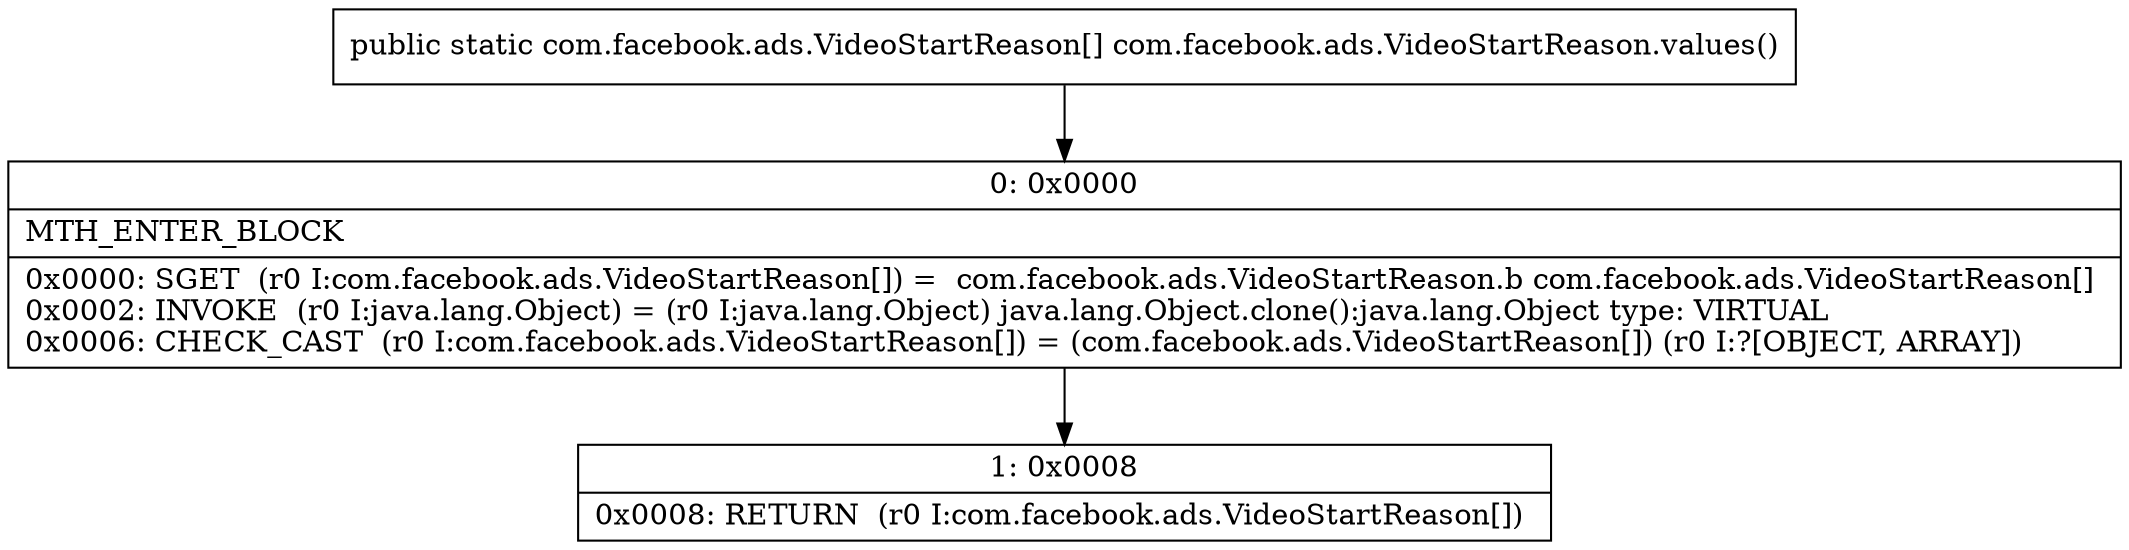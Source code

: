 digraph "CFG forcom.facebook.ads.VideoStartReason.values()[Lcom\/facebook\/ads\/VideoStartReason;" {
Node_0 [shape=record,label="{0\:\ 0x0000|MTH_ENTER_BLOCK\l|0x0000: SGET  (r0 I:com.facebook.ads.VideoStartReason[]) =  com.facebook.ads.VideoStartReason.b com.facebook.ads.VideoStartReason[] \l0x0002: INVOKE  (r0 I:java.lang.Object) = (r0 I:java.lang.Object) java.lang.Object.clone():java.lang.Object type: VIRTUAL \l0x0006: CHECK_CAST  (r0 I:com.facebook.ads.VideoStartReason[]) = (com.facebook.ads.VideoStartReason[]) (r0 I:?[OBJECT, ARRAY]) \l}"];
Node_1 [shape=record,label="{1\:\ 0x0008|0x0008: RETURN  (r0 I:com.facebook.ads.VideoStartReason[]) \l}"];
MethodNode[shape=record,label="{public static com.facebook.ads.VideoStartReason[] com.facebook.ads.VideoStartReason.values() }"];
MethodNode -> Node_0;
Node_0 -> Node_1;
}

